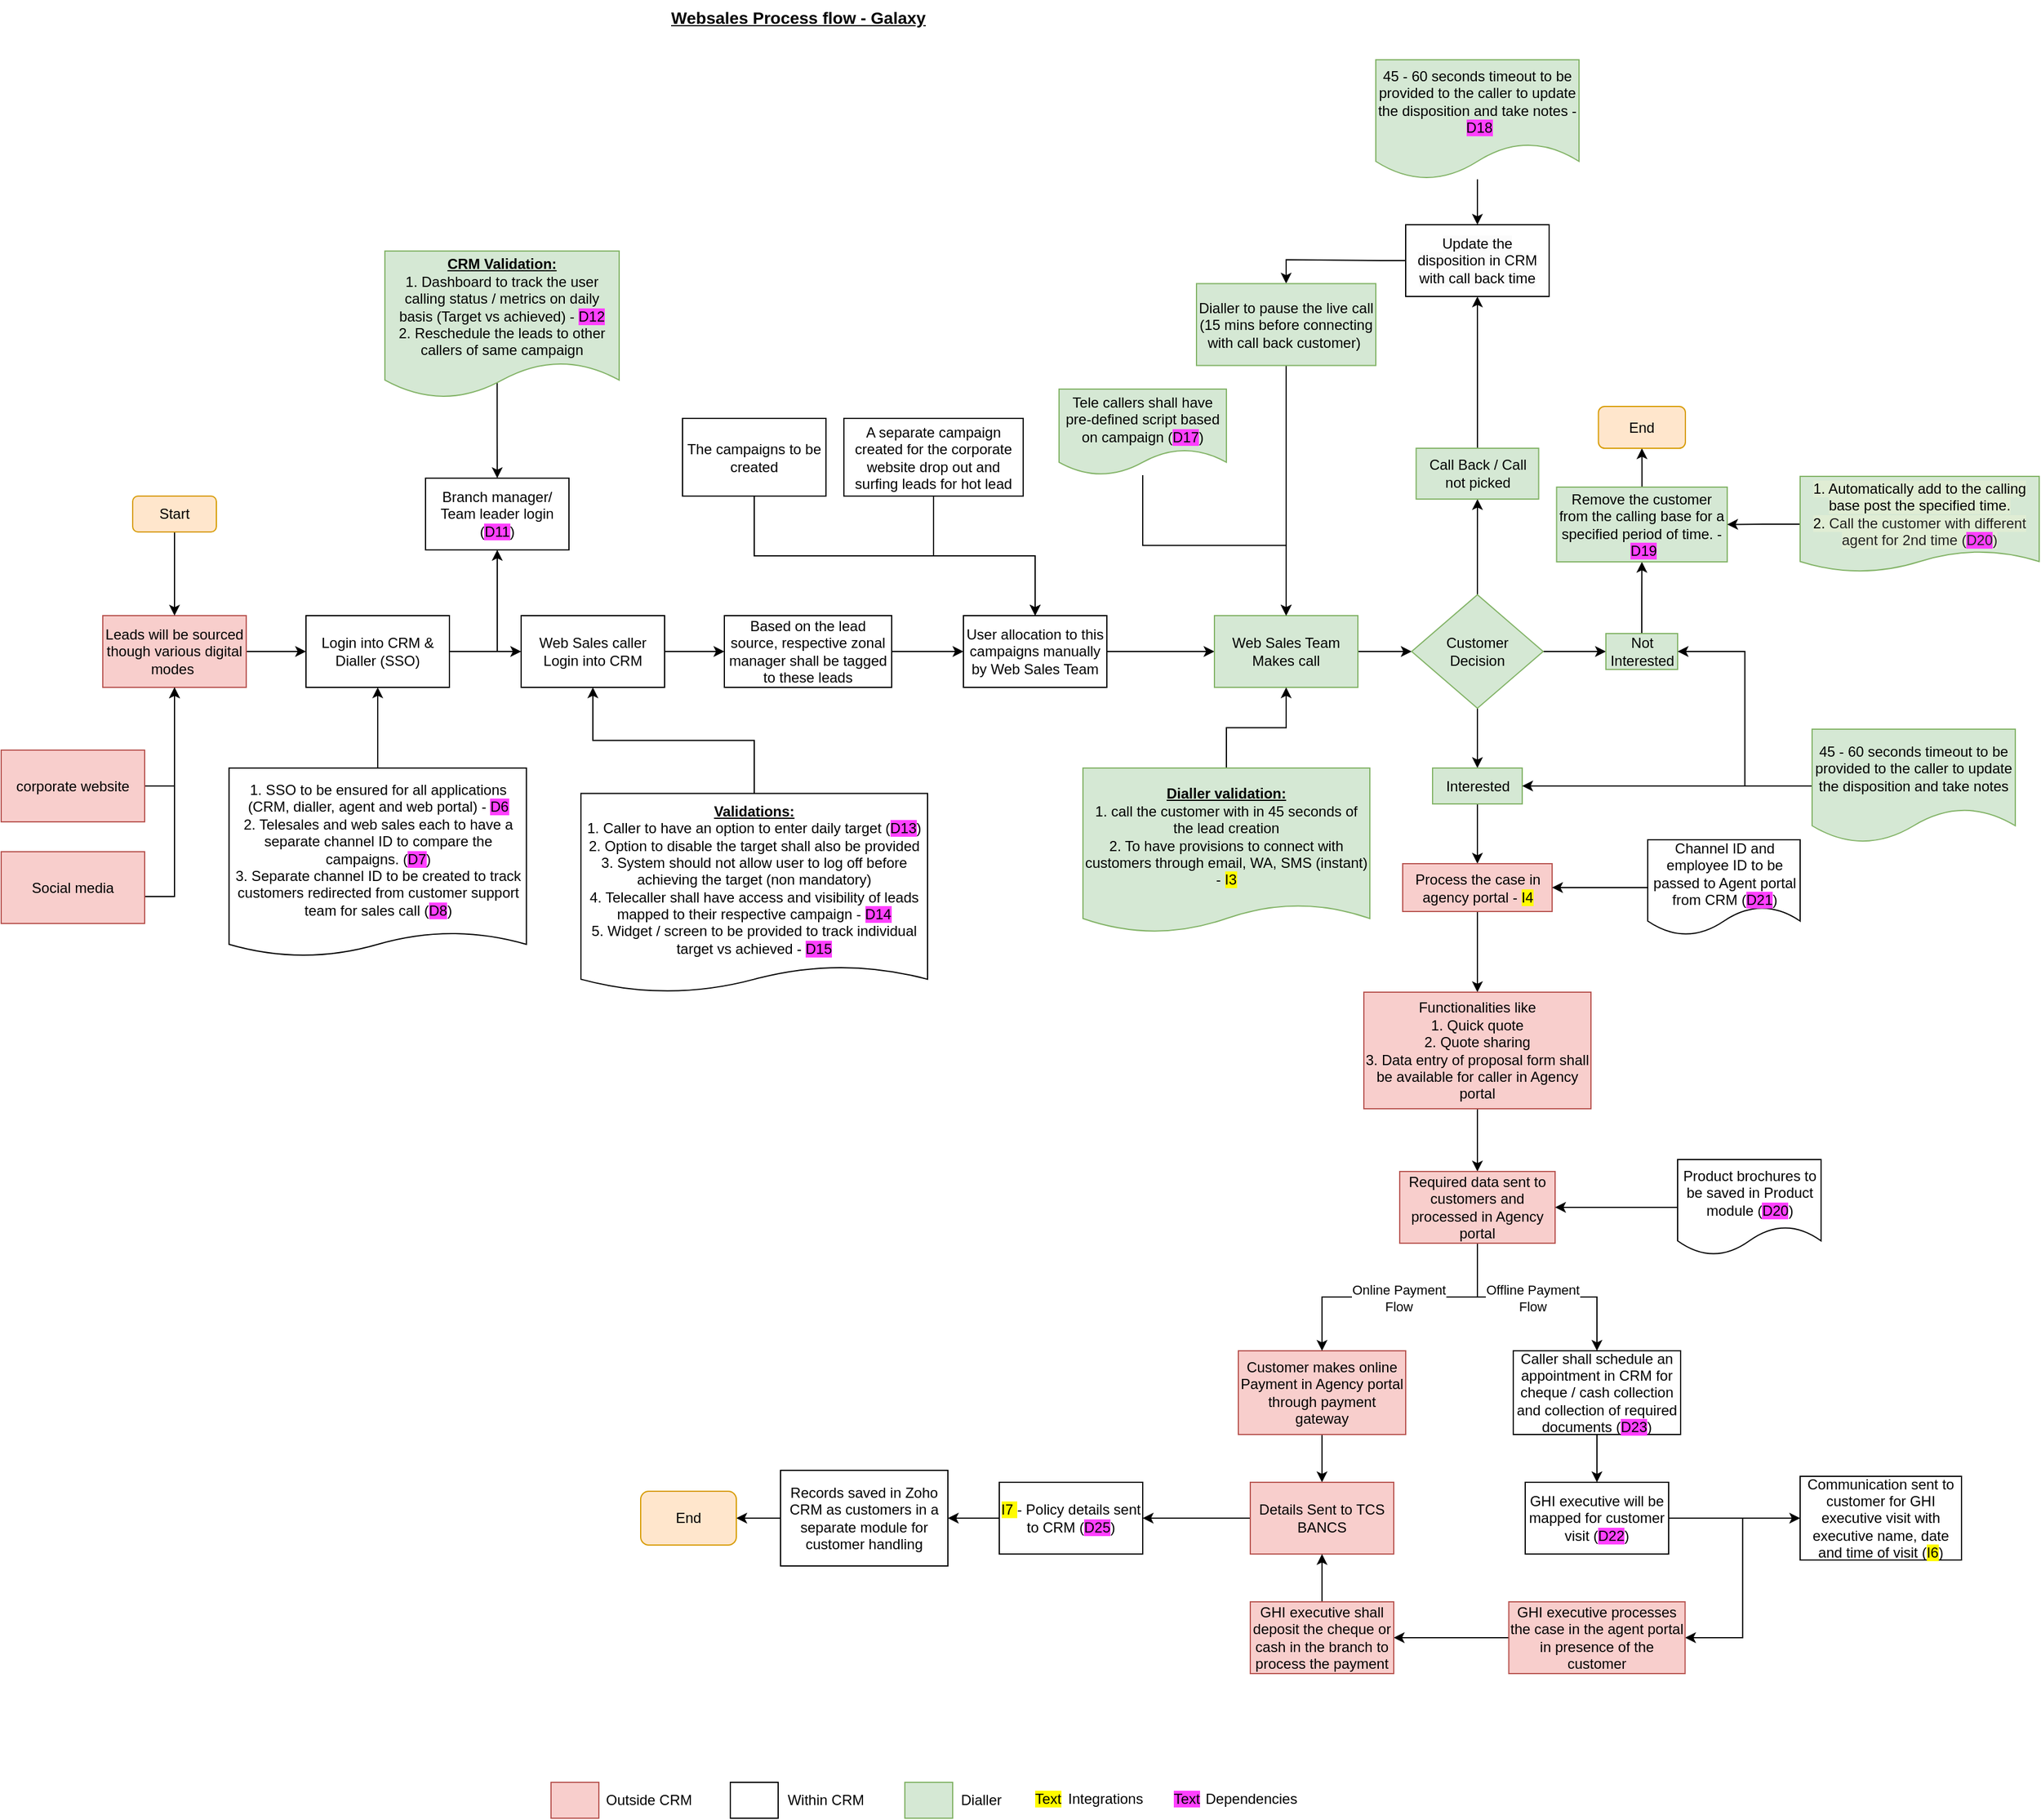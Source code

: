 <mxfile version="24.6.4" type="github">
  <diagram name="Page-1" id="cPXebE8d43cmAomiVw6z">
    <mxGraphModel dx="3364" dy="1511" grid="1" gridSize="10" guides="1" tooltips="1" connect="1" arrows="1" fold="1" page="1" pageScale="1" pageWidth="1169" pageHeight="827" background="#ffffff" math="0" shadow="0">
      <root>
        <mxCell id="0" />
        <mxCell id="1" parent="0" />
        <mxCell id="DHG3hZiEQoI8j79bsbjd-3" style="edgeStyle=orthogonalEdgeStyle;rounded=0;orthogonalLoop=1;jettySize=auto;html=1;" parent="1" source="fGk7OGRNWrDz0cRM8d9a-1" target="DHG3hZiEQoI8j79bsbjd-1" edge="1">
          <mxGeometry relative="1" as="geometry" />
        </mxCell>
        <mxCell id="fGk7OGRNWrDz0cRM8d9a-1" value="Leads will be sourced though various digital modes&amp;nbsp;" style="rounded=0;whiteSpace=wrap;html=1;fillColor=#f8cecc;strokeColor=#b85450;" parent="1" vertex="1">
          <mxGeometry x="-2175" y="-245" width="120" height="60" as="geometry" />
        </mxCell>
        <mxCell id="DHG3hZiEQoI8j79bsbjd-53" style="edgeStyle=orthogonalEdgeStyle;rounded=0;orthogonalLoop=1;jettySize=auto;html=1;entryX=0.5;entryY=1;entryDx=0;entryDy=0;" parent="1" source="fGk7OGRNWrDz0cRM8d9a-2" target="fGk7OGRNWrDz0cRM8d9a-1" edge="1">
          <mxGeometry relative="1" as="geometry">
            <Array as="points">
              <mxPoint x="-2115" y="-10" />
            </Array>
          </mxGeometry>
        </mxCell>
        <mxCell id="fGk7OGRNWrDz0cRM8d9a-2" value="Social media" style="rounded=0;whiteSpace=wrap;html=1;fillColor=#f8cecc;strokeColor=#b85450;" parent="1" vertex="1">
          <mxGeometry x="-2260" y="-47.5" width="120" height="60" as="geometry" />
        </mxCell>
        <mxCell id="DHG3hZiEQoI8j79bsbjd-56" style="edgeStyle=orthogonalEdgeStyle;rounded=0;orthogonalLoop=1;jettySize=auto;html=1;entryX=0.5;entryY=1;entryDx=0;entryDy=0;exitX=1;exitY=0.5;exitDx=0;exitDy=0;" parent="1" source="fGk7OGRNWrDz0cRM8d9a-3" target="fGk7OGRNWrDz0cRM8d9a-1" edge="1">
          <mxGeometry relative="1" as="geometry" />
        </mxCell>
        <mxCell id="fGk7OGRNWrDz0cRM8d9a-3" value="corporate website" style="rounded=0;whiteSpace=wrap;html=1;fillColor=#f8cecc;strokeColor=#b85450;" parent="1" vertex="1">
          <mxGeometry x="-2260" y="-132.5" width="120" height="60" as="geometry" />
        </mxCell>
        <mxCell id="DHG3hZiEQoI8j79bsbjd-21" style="edgeStyle=orthogonalEdgeStyle;rounded=0;orthogonalLoop=1;jettySize=auto;html=1;entryX=0.5;entryY=0;entryDx=0;entryDy=0;exitX=0.5;exitY=1;exitDx=0;exitDy=0;" parent="1" source="fGk7OGRNWrDz0cRM8d9a-13" target="fGk7OGRNWrDz0cRM8d9a-16" edge="1">
          <mxGeometry relative="1" as="geometry" />
        </mxCell>
        <mxCell id="fGk7OGRNWrDz0cRM8d9a-13" value="The campaigns to be created" style="rounded=0;whiteSpace=wrap;html=1;" parent="1" vertex="1">
          <mxGeometry x="-1690" y="-410" width="120" height="65" as="geometry" />
        </mxCell>
        <mxCell id="fGk7OGRNWrDz0cRM8d9a-32" style="edgeStyle=orthogonalEdgeStyle;rounded=0;orthogonalLoop=1;jettySize=auto;html=1;" parent="1" source="fGk7OGRNWrDz0cRM8d9a-16" target="fGk7OGRNWrDz0cRM8d9a-43" edge="1">
          <mxGeometry relative="1" as="geometry">
            <mxPoint x="-1285" y="-215" as="targetPoint" />
          </mxGeometry>
        </mxCell>
        <mxCell id="fGk7OGRNWrDz0cRM8d9a-16" value="User allocation to this campaigns&amp;nbsp;manually by Web Sales Team" style="rounded=0;whiteSpace=wrap;html=1;" parent="1" vertex="1">
          <mxGeometry x="-1455" y="-245" width="120" height="60" as="geometry" />
        </mxCell>
        <mxCell id="DHG3hZiEQoI8j79bsbjd-22" style="edgeStyle=orthogonalEdgeStyle;rounded=0;orthogonalLoop=1;jettySize=auto;html=1;entryX=0.5;entryY=0;entryDx=0;entryDy=0;" parent="1" source="fGk7OGRNWrDz0cRM8d9a-19" target="fGk7OGRNWrDz0cRM8d9a-16" edge="1">
          <mxGeometry relative="1" as="geometry" />
        </mxCell>
        <mxCell id="fGk7OGRNWrDz0cRM8d9a-19" value="A separate campaign created for the corporate website drop out and surfing leads for hot lead" style="rounded=0;whiteSpace=wrap;html=1;" parent="1" vertex="1">
          <mxGeometry x="-1555" y="-410" width="150" height="65" as="geometry" />
        </mxCell>
        <mxCell id="DHG3hZiEQoI8j79bsbjd-23" style="edgeStyle=orthogonalEdgeStyle;rounded=0;orthogonalLoop=1;jettySize=auto;html=1;entryX=0;entryY=0.5;entryDx=0;entryDy=0;" parent="1" source="fGk7OGRNWrDz0cRM8d9a-22" target="fGk7OGRNWrDz0cRM8d9a-16" edge="1">
          <mxGeometry relative="1" as="geometry" />
        </mxCell>
        <mxCell id="fGk7OGRNWrDz0cRM8d9a-22" value="&lt;span style=&quot;text-align: left;&quot;&gt;Based on the lead source, respective zonal manager shall be tagged to these leads&lt;/span&gt;" style="rounded=0;whiteSpace=wrap;html=1;" parent="1" vertex="1">
          <mxGeometry x="-1655" y="-245" width="140" height="60" as="geometry" />
        </mxCell>
        <mxCell id="DHG3hZiEQoI8j79bsbjd-27" style="edgeStyle=orthogonalEdgeStyle;rounded=0;orthogonalLoop=1;jettySize=auto;html=1;entryX=0.5;entryY=1;entryDx=0;entryDy=0;" parent="1" source="fGk7OGRNWrDz0cRM8d9a-27" target="DHG3hZiEQoI8j79bsbjd-1" edge="1">
          <mxGeometry relative="1" as="geometry">
            <mxPoint x="-1945" y="-160" as="targetPoint" />
          </mxGeometry>
        </mxCell>
        <mxCell id="fGk7OGRNWrDz0cRM8d9a-27" value="1. SSO to be ensured for all applications (CRM, dialler, agent and web portal) -&amp;nbsp;&lt;span style=&quot;background-color: rgb(255, 64, 255);&quot;&gt;D6&lt;/span&gt;&lt;div&gt;2. Telesales and web sales each to have a separate channel ID to compare the campaigns. (&lt;span style=&quot;background-color: rgb(255, 64, 255);&quot;&gt;D7&lt;/span&gt;)&lt;div&gt;3&lt;span style=&quot;background-color: initial;&quot;&gt;. Separate channel ID to be created to track customers redirected from customer support team for sales call (&lt;/span&gt;&lt;span style=&quot;background-color: rgb(255, 64, 255);&quot;&gt;D8&lt;/span&gt;&lt;span style=&quot;background-color: initial;&quot;&gt;)&lt;/span&gt;&lt;/div&gt;&lt;/div&gt;" style="shape=document;whiteSpace=wrap;html=1;boundedLbl=1;size=0.127;" parent="1" vertex="1">
          <mxGeometry x="-2069.37" y="-117.5" width="248.75" height="157.5" as="geometry" />
        </mxCell>
        <mxCell id="fGk7OGRNWrDz0cRM8d9a-52" style="edgeStyle=orthogonalEdgeStyle;rounded=0;orthogonalLoop=1;jettySize=auto;html=1;" parent="1" source="fGk7OGRNWrDz0cRM8d9a-43" target="fGk7OGRNWrDz0cRM8d9a-47" edge="1">
          <mxGeometry relative="1" as="geometry" />
        </mxCell>
        <mxCell id="fGk7OGRNWrDz0cRM8d9a-43" value="Web Sales Team Makes call" style="rounded=0;whiteSpace=wrap;html=1;fillColor=#d5e8d4;strokeColor=#82b366;" parent="1" vertex="1">
          <mxGeometry x="-1245" y="-245" width="120" height="60" as="geometry" />
        </mxCell>
        <mxCell id="fGk7OGRNWrDz0cRM8d9a-67" style="edgeStyle=orthogonalEdgeStyle;rounded=0;orthogonalLoop=1;jettySize=auto;html=1;entryX=0.5;entryY=0;entryDx=0;entryDy=0;" parent="1" source="fGk7OGRNWrDz0cRM8d9a-47" target="fGk7OGRNWrDz0cRM8d9a-66" edge="1">
          <mxGeometry relative="1" as="geometry" />
        </mxCell>
        <mxCell id="fGk7OGRNWrDz0cRM8d9a-69" style="edgeStyle=orthogonalEdgeStyle;rounded=0;orthogonalLoop=1;jettySize=auto;html=1;" parent="1" source="fGk7OGRNWrDz0cRM8d9a-47" target="fGk7OGRNWrDz0cRM8d9a-49" edge="1">
          <mxGeometry relative="1" as="geometry" />
        </mxCell>
        <mxCell id="fGk7OGRNWrDz0cRM8d9a-70" style="edgeStyle=orthogonalEdgeStyle;rounded=0;orthogonalLoop=1;jettySize=auto;html=1;" parent="1" source="fGk7OGRNWrDz0cRM8d9a-47" target="fGk7OGRNWrDz0cRM8d9a-48" edge="1">
          <mxGeometry relative="1" as="geometry" />
        </mxCell>
        <mxCell id="fGk7OGRNWrDz0cRM8d9a-47" value="Customer&lt;div&gt;Decision&lt;/div&gt;" style="rhombus;whiteSpace=wrap;html=1;fillColor=#d5e8d4;strokeColor=#82b366;" parent="1" vertex="1">
          <mxGeometry x="-1080" y="-262.5" width="110" height="95" as="geometry" />
        </mxCell>
        <mxCell id="fGk7OGRNWrDz0cRM8d9a-142" style="edgeStyle=orthogonalEdgeStyle;rounded=0;orthogonalLoop=1;jettySize=auto;html=1;" parent="1" source="fGk7OGRNWrDz0cRM8d9a-48" target="fGk7OGRNWrDz0cRM8d9a-141" edge="1">
          <mxGeometry relative="1" as="geometry" />
        </mxCell>
        <mxCell id="fGk7OGRNWrDz0cRM8d9a-48" value="Call Back / Call not picked" style="rounded=0;whiteSpace=wrap;html=1;fillColor=#d5e8d4;strokeColor=#82b366;" parent="1" vertex="1">
          <mxGeometry x="-1076.25" y="-385" width="102.5" height="42.5" as="geometry" />
        </mxCell>
        <mxCell id="fGk7OGRNWrDz0cRM8d9a-116" style="edgeStyle=orthogonalEdgeStyle;rounded=0;orthogonalLoop=1;jettySize=auto;html=1;entryX=0.5;entryY=1;entryDx=0;entryDy=0;" parent="1" source="fGk7OGRNWrDz0cRM8d9a-49" target="fGk7OGRNWrDz0cRM8d9a-113" edge="1">
          <mxGeometry relative="1" as="geometry" />
        </mxCell>
        <mxCell id="fGk7OGRNWrDz0cRM8d9a-49" value="Not Interested" style="rounded=0;whiteSpace=wrap;html=1;fillColor=#d5e8d4;strokeColor=#82b366;" parent="1" vertex="1">
          <mxGeometry x="-917.5" y="-230" width="60" height="30" as="geometry" />
        </mxCell>
        <mxCell id="PIpMBF-xfvnBNTtfXeh2-1" style="edgeStyle=orthogonalEdgeStyle;rounded=0;orthogonalLoop=1;jettySize=auto;html=1;exitX=0.5;exitY=1;exitDx=0;exitDy=0;" edge="1" parent="1" source="fGk7OGRNWrDz0cRM8d9a-50" target="fGk7OGRNWrDz0cRM8d9a-1">
          <mxGeometry relative="1" as="geometry" />
        </mxCell>
        <mxCell id="fGk7OGRNWrDz0cRM8d9a-50" value="Start" style="rounded=1;whiteSpace=wrap;html=1;fillColor=#ffe6cc;strokeColor=#d79b00;" parent="1" vertex="1">
          <mxGeometry x="-2150" y="-345" width="70" height="30" as="geometry" />
        </mxCell>
        <mxCell id="fGk7OGRNWrDz0cRM8d9a-92" style="edgeStyle=orthogonalEdgeStyle;rounded=0;orthogonalLoop=1;jettySize=auto;html=1;entryX=0.5;entryY=0;entryDx=0;entryDy=0;" parent="1" source="fGk7OGRNWrDz0cRM8d9a-66" target="fGk7OGRNWrDz0cRM8d9a-91" edge="1">
          <mxGeometry relative="1" as="geometry">
            <mxPoint x="-1055" y="-60" as="targetPoint" />
          </mxGeometry>
        </mxCell>
        <mxCell id="fGk7OGRNWrDz0cRM8d9a-66" value="Inte&lt;span style=&quot;background-color: initial;&quot;&gt;rested&lt;/span&gt;" style="rounded=0;whiteSpace=wrap;html=1;fillColor=#d5e8d4;strokeColor=#82b366;" parent="1" vertex="1">
          <mxGeometry x="-1062.5" y="-117.5" width="75" height="30" as="geometry" />
        </mxCell>
        <mxCell id="fGk7OGRNWrDz0cRM8d9a-148" style="edgeStyle=orthogonalEdgeStyle;rounded=0;orthogonalLoop=1;jettySize=auto;html=1;" parent="1" source="fGk7OGRNWrDz0cRM8d9a-89" target="fGk7OGRNWrDz0cRM8d9a-43" edge="1">
          <mxGeometry relative="1" as="geometry" />
        </mxCell>
        <mxCell id="fGk7OGRNWrDz0cRM8d9a-89" value="&lt;u&gt;&lt;b&gt;Dialler validation:&lt;/b&gt;&lt;/u&gt;&lt;div&gt;1. call the customer with in 45 seconds of the lead creation&lt;/div&gt;&lt;div&gt;&lt;div&gt;2. To have provisions to connect with customers through email, WA, SMS (instant) -&amp;nbsp;&lt;span style=&quot;background-color: rgb(255, 251, 0);&quot;&gt;I3&lt;/span&gt;&lt;/div&gt;&lt;/div&gt;" style="shape=document;whiteSpace=wrap;html=1;boundedLbl=1;fillColor=#d5e8d4;strokeColor=#82b366;size=0.169;" parent="1" vertex="1">
          <mxGeometry x="-1355" y="-117.5" width="240" height="137.5" as="geometry" />
        </mxCell>
        <mxCell id="fGk7OGRNWrDz0cRM8d9a-94" style="edgeStyle=orthogonalEdgeStyle;rounded=0;orthogonalLoop=1;jettySize=auto;html=1;" parent="1" source="fGk7OGRNWrDz0cRM8d9a-91" target="fGk7OGRNWrDz0cRM8d9a-93" edge="1">
          <mxGeometry relative="1" as="geometry" />
        </mxCell>
        <mxCell id="fGk7OGRNWrDz0cRM8d9a-91" value="Process the case in agency portal -&amp;nbsp;&lt;span style=&quot;background-color: rgb(255, 251, 0);&quot;&gt;I4&lt;/span&gt;" style="whiteSpace=wrap;html=1;fillColor=#f8cecc;strokeColor=#b85450;" parent="1" vertex="1">
          <mxGeometry x="-1087.5" y="-37.5" width="125" height="40" as="geometry" />
        </mxCell>
        <mxCell id="fGk7OGRNWrDz0cRM8d9a-119" style="edgeStyle=orthogonalEdgeStyle;rounded=0;orthogonalLoop=1;jettySize=auto;html=1;entryX=0.5;entryY=0;entryDx=0;entryDy=0;" parent="1" source="fGk7OGRNWrDz0cRM8d9a-93" target="fGk7OGRNWrDz0cRM8d9a-100" edge="1">
          <mxGeometry relative="1" as="geometry" />
        </mxCell>
        <mxCell id="fGk7OGRNWrDz0cRM8d9a-93" value="Functionalities like&lt;div&gt;1. Quick quote&lt;/div&gt;&lt;div&gt;2. Quote sharing&lt;/div&gt;&lt;div&gt;3. Data entry of proposal form shall be available for caller in Agency portal&lt;/div&gt;" style="rounded=0;whiteSpace=wrap;html=1;fillColor=#f8cecc;strokeColor=#b85450;" parent="1" vertex="1">
          <mxGeometry x="-1120" y="70" width="190" height="97.5" as="geometry" />
        </mxCell>
        <mxCell id="fGk7OGRNWrDz0cRM8d9a-137" style="edgeStyle=orthogonalEdgeStyle;rounded=0;orthogonalLoop=1;jettySize=auto;html=1;entryX=0.5;entryY=0;entryDx=0;entryDy=0;" parent="1" source="fGk7OGRNWrDz0cRM8d9a-95" target="fGk7OGRNWrDz0cRM8d9a-96" edge="1">
          <mxGeometry relative="1" as="geometry" />
        </mxCell>
        <mxCell id="fGk7OGRNWrDz0cRM8d9a-95" value="Customer makes online Payment in Agency portal through payment gateway" style="whiteSpace=wrap;html=1;fillColor=#f8cecc;strokeColor=#b85450;" parent="1" vertex="1">
          <mxGeometry x="-1225" y="370" width="140" height="70" as="geometry" />
        </mxCell>
        <mxCell id="fGk7OGRNWrDz0cRM8d9a-138" style="edgeStyle=orthogonalEdgeStyle;rounded=0;orthogonalLoop=1;jettySize=auto;html=1;" parent="1" source="fGk7OGRNWrDz0cRM8d9a-96" target="fGk7OGRNWrDz0cRM8d9a-97" edge="1">
          <mxGeometry relative="1" as="geometry" />
        </mxCell>
        <mxCell id="fGk7OGRNWrDz0cRM8d9a-96" value="Details Sent to TCS BANCS" style="whiteSpace=wrap;html=1;fillColor=#f8cecc;strokeColor=#b85450;" parent="1" vertex="1">
          <mxGeometry x="-1215" y="480" width="120" height="60" as="geometry" />
        </mxCell>
        <mxCell id="fGk7OGRNWrDz0cRM8d9a-139" style="edgeStyle=orthogonalEdgeStyle;rounded=0;orthogonalLoop=1;jettySize=auto;html=1;entryX=1;entryY=0.5;entryDx=0;entryDy=0;" parent="1" source="fGk7OGRNWrDz0cRM8d9a-97" target="fGk7OGRNWrDz0cRM8d9a-98" edge="1">
          <mxGeometry relative="1" as="geometry" />
        </mxCell>
        <mxCell id="fGk7OGRNWrDz0cRM8d9a-97" value="&lt;span style=&quot;background-color: rgb(255, 251, 0);&quot;&gt;I7&amp;nbsp;&lt;/span&gt;- Policy details sent to CRM (&lt;span style=&quot;background-color: rgb(255, 64, 255);&quot;&gt;D25&lt;/span&gt;)" style="whiteSpace=wrap;html=1;" parent="1" vertex="1">
          <mxGeometry x="-1425" y="480" width="120" height="60" as="geometry" />
        </mxCell>
        <mxCell id="fGk7OGRNWrDz0cRM8d9a-140" style="edgeStyle=orthogonalEdgeStyle;rounded=0;orthogonalLoop=1;jettySize=auto;html=1;" parent="1" source="fGk7OGRNWrDz0cRM8d9a-98" target="fGk7OGRNWrDz0cRM8d9a-99" edge="1">
          <mxGeometry relative="1" as="geometry" />
        </mxCell>
        <mxCell id="fGk7OGRNWrDz0cRM8d9a-98" value="Records saved in Zoho CRM as customers in a separate module for customer handling" style="whiteSpace=wrap;html=1;" parent="1" vertex="1">
          <mxGeometry x="-1608" y="470" width="140" height="80" as="geometry" />
        </mxCell>
        <mxCell id="fGk7OGRNWrDz0cRM8d9a-99" value="End" style="rounded=1;whiteSpace=wrap;html=1;fillColor=#ffe6cc;strokeColor=#d79b00;" parent="1" vertex="1">
          <mxGeometry x="-1725" y="487.5" width="80" height="45" as="geometry" />
        </mxCell>
        <mxCell id="fGk7OGRNWrDz0cRM8d9a-128" style="edgeStyle=orthogonalEdgeStyle;rounded=0;orthogonalLoop=1;jettySize=auto;html=1;" parent="1" source="fGk7OGRNWrDz0cRM8d9a-100" target="fGk7OGRNWrDz0cRM8d9a-95" edge="1">
          <mxGeometry relative="1" as="geometry" />
        </mxCell>
        <mxCell id="DHG3hZiEQoI8j79bsbjd-5" value="Online Payment&lt;div&gt;Flow&lt;/div&gt;" style="edgeLabel;html=1;align=center;verticalAlign=middle;resizable=0;points=[];" parent="fGk7OGRNWrDz0cRM8d9a-128" vertex="1" connectable="0">
          <mxGeometry x="0.01" y="1" relative="1" as="geometry">
            <mxPoint as="offset" />
          </mxGeometry>
        </mxCell>
        <mxCell id="fGk7OGRNWrDz0cRM8d9a-129" style="edgeStyle=orthogonalEdgeStyle;rounded=0;orthogonalLoop=1;jettySize=auto;html=1;entryX=0.5;entryY=0;entryDx=0;entryDy=0;" parent="1" source="fGk7OGRNWrDz0cRM8d9a-100" target="fGk7OGRNWrDz0cRM8d9a-101" edge="1">
          <mxGeometry relative="1" as="geometry" />
        </mxCell>
        <mxCell id="DHG3hZiEQoI8j79bsbjd-6" value="Offline Payment&lt;div&gt;Flow&lt;/div&gt;" style="edgeLabel;html=1;align=center;verticalAlign=middle;resizable=0;points=[];" parent="fGk7OGRNWrDz0cRM8d9a-129" vertex="1" connectable="0">
          <mxGeometry x="-0.046" y="-1" relative="1" as="geometry">
            <mxPoint as="offset" />
          </mxGeometry>
        </mxCell>
        <mxCell id="fGk7OGRNWrDz0cRM8d9a-100" value="Required data sent to customers and processed in Agency portal" style="rounded=0;whiteSpace=wrap;html=1;fillColor=#f8cecc;strokeColor=#b85450;" parent="1" vertex="1">
          <mxGeometry x="-1090" y="220" width="130" height="60" as="geometry" />
        </mxCell>
        <mxCell id="fGk7OGRNWrDz0cRM8d9a-132" value="" style="edgeStyle=orthogonalEdgeStyle;rounded=0;orthogonalLoop=1;jettySize=auto;html=1;" parent="1" source="fGk7OGRNWrDz0cRM8d9a-101" target="fGk7OGRNWrDz0cRM8d9a-102" edge="1">
          <mxGeometry relative="1" as="geometry" />
        </mxCell>
        <mxCell id="fGk7OGRNWrDz0cRM8d9a-101" value="Caller shall schedule an appointment in CRM for cheque / cash collection and collection of required documents (&lt;span style=&quot;background-color: rgb(255, 64, 255);&quot;&gt;D23&lt;/span&gt;)" style="whiteSpace=wrap;html=1;" parent="1" vertex="1">
          <mxGeometry x="-995" y="370" width="140" height="70" as="geometry" />
        </mxCell>
        <mxCell id="fGk7OGRNWrDz0cRM8d9a-133" style="edgeStyle=orthogonalEdgeStyle;rounded=0;orthogonalLoop=1;jettySize=auto;html=1;" parent="1" source="fGk7OGRNWrDz0cRM8d9a-102" target="fGk7OGRNWrDz0cRM8d9a-103" edge="1">
          <mxGeometry relative="1" as="geometry" />
        </mxCell>
        <mxCell id="fGk7OGRNWrDz0cRM8d9a-102" value="GHI executive will be mapped for customer visit (&lt;span style=&quot;background-color: rgb(255, 64, 255);&quot;&gt;D22&lt;/span&gt;)" style="rounded=0;whiteSpace=wrap;html=1;" parent="1" vertex="1">
          <mxGeometry x="-985" y="480" width="120" height="60" as="geometry" />
        </mxCell>
        <mxCell id="fGk7OGRNWrDz0cRM8d9a-134" style="edgeStyle=orthogonalEdgeStyle;rounded=0;orthogonalLoop=1;jettySize=auto;html=1;entryX=1;entryY=0.5;entryDx=0;entryDy=0;" parent="1" source="fGk7OGRNWrDz0cRM8d9a-103" target="fGk7OGRNWrDz0cRM8d9a-104" edge="1">
          <mxGeometry relative="1" as="geometry" />
        </mxCell>
        <mxCell id="fGk7OGRNWrDz0cRM8d9a-103" value="Communication sent to customer for GHI executive visit with executive name, date and time of visit (&lt;span style=&quot;background-color: rgb(255, 251, 0);&quot;&gt;I6&lt;/span&gt;)" style="rounded=0;whiteSpace=wrap;html=1;" parent="1" vertex="1">
          <mxGeometry x="-755" y="475" width="135" height="70" as="geometry" />
        </mxCell>
        <mxCell id="fGk7OGRNWrDz0cRM8d9a-135" style="edgeStyle=orthogonalEdgeStyle;rounded=0;orthogonalLoop=1;jettySize=auto;html=1;" parent="1" source="fGk7OGRNWrDz0cRM8d9a-104" target="fGk7OGRNWrDz0cRM8d9a-105" edge="1">
          <mxGeometry relative="1" as="geometry" />
        </mxCell>
        <mxCell id="fGk7OGRNWrDz0cRM8d9a-104" value="GHI executive processes the case in the agent portal in presence of the customer" style="rounded=0;whiteSpace=wrap;html=1;fillColor=#f8cecc;strokeColor=#b85450;" parent="1" vertex="1">
          <mxGeometry x="-998.75" y="580" width="147.5" height="60" as="geometry" />
        </mxCell>
        <mxCell id="fGk7OGRNWrDz0cRM8d9a-136" style="edgeStyle=orthogonalEdgeStyle;rounded=0;orthogonalLoop=1;jettySize=auto;html=1;entryX=0.5;entryY=1;entryDx=0;entryDy=0;" parent="1" source="fGk7OGRNWrDz0cRM8d9a-105" target="fGk7OGRNWrDz0cRM8d9a-96" edge="1">
          <mxGeometry relative="1" as="geometry" />
        </mxCell>
        <mxCell id="fGk7OGRNWrDz0cRM8d9a-105" value="GHI executive shall deposit the cheque or cash in the branch to process the payment" style="rounded=0;whiteSpace=wrap;html=1;fillColor=#f8cecc;strokeColor=#b85450;" parent="1" vertex="1">
          <mxGeometry x="-1215" y="580" width="120" height="60" as="geometry" />
        </mxCell>
        <mxCell id="fGk7OGRNWrDz0cRM8d9a-107" style="edgeStyle=orthogonalEdgeStyle;rounded=0;orthogonalLoop=1;jettySize=auto;html=1;" parent="1" source="fGk7OGRNWrDz0cRM8d9a-106" target="fGk7OGRNWrDz0cRM8d9a-91" edge="1">
          <mxGeometry relative="1" as="geometry" />
        </mxCell>
        <mxCell id="fGk7OGRNWrDz0cRM8d9a-106" value="Channel ID and employee ID to be passed to Agent portal from CRM (&lt;span style=&quot;background-color: rgb(255, 64, 255);&quot;&gt;D21&lt;/span&gt;)" style="shape=document;whiteSpace=wrap;html=1;boundedLbl=1;" parent="1" vertex="1">
          <mxGeometry x="-882.5" y="-57.5" width="127.5" height="80" as="geometry" />
        </mxCell>
        <mxCell id="fGk7OGRNWrDz0cRM8d9a-111" style="edgeStyle=orthogonalEdgeStyle;rounded=0;orthogonalLoop=1;jettySize=auto;html=1;entryX=1;entryY=0.5;entryDx=0;entryDy=0;" parent="1" source="fGk7OGRNWrDz0cRM8d9a-110" target="fGk7OGRNWrDz0cRM8d9a-66" edge="1">
          <mxGeometry relative="1" as="geometry" />
        </mxCell>
        <mxCell id="fGk7OGRNWrDz0cRM8d9a-149" style="edgeStyle=orthogonalEdgeStyle;rounded=0;orthogonalLoop=1;jettySize=auto;html=1;entryX=1;entryY=0.5;entryDx=0;entryDy=0;" parent="1" source="fGk7OGRNWrDz0cRM8d9a-110" target="fGk7OGRNWrDz0cRM8d9a-49" edge="1">
          <mxGeometry relative="1" as="geometry" />
        </mxCell>
        <mxCell id="fGk7OGRNWrDz0cRM8d9a-110" value="45 - 60 seconds timeout to be provided to the caller to update the disposition and take notes" style="shape=document;whiteSpace=wrap;html=1;boundedLbl=1;fillColor=#d5e8d4;strokeColor=#82b366;" parent="1" vertex="1">
          <mxGeometry x="-745" y="-150" width="170" height="95" as="geometry" />
        </mxCell>
        <mxCell id="fGk7OGRNWrDz0cRM8d9a-117" style="edgeStyle=orthogonalEdgeStyle;rounded=0;orthogonalLoop=1;jettySize=auto;html=1;entryX=0.5;entryY=1;entryDx=0;entryDy=0;" parent="1" source="fGk7OGRNWrDz0cRM8d9a-113" target="fGk7OGRNWrDz0cRM8d9a-115" edge="1">
          <mxGeometry relative="1" as="geometry" />
        </mxCell>
        <mxCell id="fGk7OGRNWrDz0cRM8d9a-113" value="Remove the customer from the calling base for a specified period of time. -&amp;nbsp;&lt;span style=&quot;background-color: rgb(255, 64, 255);&quot;&gt;D19&lt;/span&gt;" style="rounded=0;whiteSpace=wrap;html=1;fillColor=#d5e8d4;strokeColor=#82b366;" parent="1" vertex="1">
          <mxGeometry x="-958.75" y="-352.5" width="142.75" height="62.5" as="geometry" />
        </mxCell>
        <mxCell id="fGk7OGRNWrDz0cRM8d9a-118" style="edgeStyle=orthogonalEdgeStyle;rounded=0;orthogonalLoop=1;jettySize=auto;html=1;" parent="1" source="fGk7OGRNWrDz0cRM8d9a-114" target="fGk7OGRNWrDz0cRM8d9a-113" edge="1">
          <mxGeometry relative="1" as="geometry" />
        </mxCell>
        <mxCell id="fGk7OGRNWrDz0cRM8d9a-114" value="&lt;span style=&quot;background-color: rgb(224, 237, 212);&quot;&gt;1. Automatically add to the calling base post the specified time.&lt;/span&gt;&lt;div&gt;&lt;span style=&quot;background-color: rgb(224, 237, 212);&quot;&gt;2.&amp;nbsp;&lt;/span&gt;&lt;span style=&quot;background-color: rgb(224, 237, 212); font-family: inherit; caret-color: rgb(34, 34, 34); color: rgb(34, 34, 34); letter-spacing: 0.01px; text-align: left;&quot;&gt;Call the customer with different agent for 2nd time (&lt;/span&gt;&lt;span style=&quot;font-family: inherit; caret-color: rgb(34, 34, 34); color: rgb(34, 34, 34); letter-spacing: 0.01px; text-align: left; background-color: rgb(255, 64, 255);&quot;&gt;D20&lt;/span&gt;&lt;span style=&quot;background-color: rgb(224, 237, 212); font-family: inherit; caret-color: rgb(34, 34, 34); color: rgb(34, 34, 34); letter-spacing: 0.01px; text-align: left;&quot;&gt;)&lt;/span&gt;&lt;/div&gt;" style="shape=document;whiteSpace=wrap;html=1;boundedLbl=1;size=0.219;fillColor=#d5e8d4;strokeColor=#82b366;" parent="1" vertex="1">
          <mxGeometry x="-755" y="-361.5" width="200" height="80" as="geometry" />
        </mxCell>
        <mxCell id="fGk7OGRNWrDz0cRM8d9a-115" value="End" style="rounded=1;whiteSpace=wrap;html=1;fillColor=#ffe6cc;strokeColor=#d79b00;" parent="1" vertex="1">
          <mxGeometry x="-923.75" y="-420" width="72.75" height="35" as="geometry" />
        </mxCell>
        <mxCell id="fGk7OGRNWrDz0cRM8d9a-125" style="edgeStyle=orthogonalEdgeStyle;rounded=0;orthogonalLoop=1;jettySize=auto;html=1;" parent="1" edge="1">
          <mxGeometry relative="1" as="geometry">
            <mxPoint x="-988.75" y="725" as="sourcePoint" />
          </mxGeometry>
        </mxCell>
        <mxCell id="DHG3hZiEQoI8j79bsbjd-51" style="edgeStyle=orthogonalEdgeStyle;rounded=0;orthogonalLoop=1;jettySize=auto;html=1;entryX=0.5;entryY=0;entryDx=0;entryDy=0;" parent="1" source="fGk7OGRNWrDz0cRM8d9a-141" target="fGk7OGRNWrDz0cRM8d9a-144" edge="1">
          <mxGeometry relative="1" as="geometry" />
        </mxCell>
        <mxCell id="fGk7OGRNWrDz0cRM8d9a-141" value="&lt;meta charset=&quot;utf-8&quot;&gt;&lt;span style=&quot;color: rgb(0, 0, 0); font-family: Helvetica; font-size: 12px; font-style: normal; font-variant-ligatures: normal; font-variant-caps: normal; font-weight: 400; letter-spacing: normal; orphans: 2; text-align: center; text-indent: 0px; text-transform: none; widows: 2; word-spacing: 0px; -webkit-text-stroke-width: 0px; white-space: normal; background-color: rgb(251, 251, 251); text-decoration-thickness: initial; text-decoration-style: initial; text-decoration-color: initial; display: inline !important; float: none;&quot;&gt;Update the disposition in CRM with call back time&lt;/span&gt;" style="rounded=0;whiteSpace=wrap;html=1;" parent="1" vertex="1">
          <mxGeometry x="-1085" y="-572" width="120" height="60" as="geometry" />
        </mxCell>
        <mxCell id="PIpMBF-xfvnBNTtfXeh2-5" style="edgeStyle=orthogonalEdgeStyle;rounded=0;orthogonalLoop=1;jettySize=auto;html=1;" edge="1" parent="1" source="fGk7OGRNWrDz0cRM8d9a-143" target="fGk7OGRNWrDz0cRM8d9a-141">
          <mxGeometry relative="1" as="geometry" />
        </mxCell>
        <mxCell id="fGk7OGRNWrDz0cRM8d9a-143" value="45 - 60 seconds timeout to be provided to the caller to update the disposition and take notes -&amp;nbsp;&lt;span style=&quot;background-color: rgb(255, 64, 255);&quot;&gt;D18&lt;/span&gt;" style="shape=document;whiteSpace=wrap;html=1;boundedLbl=1;fillColor=#d5e8d4;strokeColor=#82b366;" parent="1" vertex="1">
          <mxGeometry x="-1110" y="-710" width="170" height="100" as="geometry" />
        </mxCell>
        <mxCell id="fGk7OGRNWrDz0cRM8d9a-145" style="edgeStyle=orthogonalEdgeStyle;rounded=0;orthogonalLoop=1;jettySize=auto;html=1;" parent="1" source="fGk7OGRNWrDz0cRM8d9a-144" target="fGk7OGRNWrDz0cRM8d9a-43" edge="1">
          <mxGeometry relative="1" as="geometry" />
        </mxCell>
        <mxCell id="fGk7OGRNWrDz0cRM8d9a-144" value="Dialler to pause the live call (15 mins before connecting with call back customer)&amp;nbsp;" style="rounded=0;whiteSpace=wrap;html=1;fillColor=#d5e8d4;strokeColor=#82b366;" parent="1" vertex="1">
          <mxGeometry x="-1260" y="-522.75" width="150" height="68.5" as="geometry" />
        </mxCell>
        <mxCell id="DHG3hZiEQoI8j79bsbjd-24" style="edgeStyle=orthogonalEdgeStyle;rounded=0;orthogonalLoop=1;jettySize=auto;html=1;entryX=0;entryY=0.5;entryDx=0;entryDy=0;" parent="1" source="DHG3hZiEQoI8j79bsbjd-1" target="DHG3hZiEQoI8j79bsbjd-9" edge="1">
          <mxGeometry relative="1" as="geometry" />
        </mxCell>
        <mxCell id="DHG3hZiEQoI8j79bsbjd-40" style="edgeStyle=orthogonalEdgeStyle;rounded=0;orthogonalLoop=1;jettySize=auto;html=1;exitX=1;exitY=0.5;exitDx=0;exitDy=0;" parent="1" source="DHG3hZiEQoI8j79bsbjd-1" target="DHG3hZiEQoI8j79bsbjd-8" edge="1">
          <mxGeometry relative="1" as="geometry" />
        </mxCell>
        <mxCell id="DHG3hZiEQoI8j79bsbjd-1" value="Login into CRM &amp;amp; Dialler (SSO)" style="rounded=0;whiteSpace=wrap;html=1;" parent="1" vertex="1">
          <mxGeometry x="-2005" y="-245" width="120" height="60" as="geometry" />
        </mxCell>
        <mxCell id="DHG3hZiEQoI8j79bsbjd-7" value="&lt;b&gt;&lt;u&gt;Validations:&lt;/u&gt;&lt;/b&gt;&lt;div&gt;1. Caller to have an option to enter daily target (&lt;span style=&quot;background-color: rgb(255, 64, 255);&quot;&gt;D13&lt;/span&gt;)&lt;div&gt;2. Option to disable the target shall also be provided&lt;/div&gt;&lt;div&gt;3. System should not allow user to log off before achieving the target (non mandatory)&lt;/div&gt;&lt;/div&gt;&lt;div&gt;4. Telecaller shall have access and visibility of leads mapped to their respective campaign -&amp;nbsp;&lt;span style=&quot;background-color: rgb(255, 64, 255);&quot;&gt;D14&lt;/span&gt;&lt;/div&gt;&lt;div&gt;5. Widget / screen to be provided to track individual target vs achieved -&amp;nbsp;&lt;span style=&quot;background-color: rgb(255, 64, 255);&quot;&gt;D15&lt;/span&gt;&lt;/div&gt;" style="shape=document;whiteSpace=wrap;html=1;boundedLbl=1;size=0.13;" parent="1" vertex="1">
          <mxGeometry x="-1775" y="-96.25" width="290" height="166.25" as="geometry" />
        </mxCell>
        <mxCell id="DHG3hZiEQoI8j79bsbjd-8" value="Branch manager/ Team leader login (&lt;span style=&quot;background-color: rgb(255, 64, 255);&quot;&gt;D11&lt;/span&gt;)" style="rounded=0;whiteSpace=wrap;html=1;" parent="1" vertex="1">
          <mxGeometry x="-1905" y="-360" width="120" height="60" as="geometry" />
        </mxCell>
        <mxCell id="DHG3hZiEQoI8j79bsbjd-32" style="edgeStyle=orthogonalEdgeStyle;rounded=0;orthogonalLoop=1;jettySize=auto;html=1;entryX=0;entryY=0.5;entryDx=0;entryDy=0;" parent="1" source="DHG3hZiEQoI8j79bsbjd-9" target="fGk7OGRNWrDz0cRM8d9a-22" edge="1">
          <mxGeometry relative="1" as="geometry" />
        </mxCell>
        <mxCell id="DHG3hZiEQoI8j79bsbjd-9" value="Web Sales caller Login into CRM" style="rounded=0;whiteSpace=wrap;html=1;" parent="1" vertex="1">
          <mxGeometry x="-1825" y="-245" width="120" height="60" as="geometry" />
        </mxCell>
        <mxCell id="DHG3hZiEQoI8j79bsbjd-33" style="edgeStyle=orthogonalEdgeStyle;rounded=0;orthogonalLoop=1;jettySize=auto;html=1;entryX=0.5;entryY=1;entryDx=0;entryDy=0;" parent="1" source="DHG3hZiEQoI8j79bsbjd-7" target="DHG3hZiEQoI8j79bsbjd-9" edge="1">
          <mxGeometry relative="1" as="geometry">
            <mxPoint x="-1785" y="-200" as="targetPoint" />
          </mxGeometry>
        </mxCell>
        <mxCell id="DHG3hZiEQoI8j79bsbjd-35" style="edgeStyle=orthogonalEdgeStyle;rounded=0;orthogonalLoop=1;jettySize=auto;html=1;entryX=0.5;entryY=0;entryDx=0;entryDy=0;exitX=0.479;exitY=0.885;exitDx=0;exitDy=0;exitPerimeter=0;" parent="1" source="DHG3hZiEQoI8j79bsbjd-34" target="DHG3hZiEQoI8j79bsbjd-8" edge="1">
          <mxGeometry relative="1" as="geometry" />
        </mxCell>
        <mxCell id="DHG3hZiEQoI8j79bsbjd-34" value="&lt;b&gt;&lt;u&gt;CRM Validation:&lt;/u&gt;&lt;/b&gt;&lt;div&gt;1. Dashboard to track the user calling status / metrics on daily basis (Target vs achieved) -&amp;nbsp;&lt;span style=&quot;background-color: rgb(255, 64, 255);&quot;&gt;D12&lt;/span&gt;&lt;div&gt;2. Reschedule the leads to other callers of same campaign&lt;/div&gt;&lt;/div&gt;" style="shape=document;whiteSpace=wrap;html=1;boundedLbl=1;size=0.244;fillColor=#d5e8d4;strokeColor=#82b366;" parent="1" vertex="1">
          <mxGeometry x="-1939" y="-550" width="196" height="123" as="geometry" />
        </mxCell>
        <mxCell id="DHG3hZiEQoI8j79bsbjd-64" style="edgeStyle=orthogonalEdgeStyle;rounded=0;orthogonalLoop=1;jettySize=auto;html=1;" parent="1" source="DHG3hZiEQoI8j79bsbjd-63" target="fGk7OGRNWrDz0cRM8d9a-100" edge="1">
          <mxGeometry relative="1" as="geometry" />
        </mxCell>
        <mxCell id="DHG3hZiEQoI8j79bsbjd-63" value="Product brochures to be saved in Product module (&lt;span style=&quot;background-color: rgb(255, 64, 255);&quot;&gt;D20&lt;/span&gt;)" style="shape=document;whiteSpace=wrap;html=1;boundedLbl=1;" parent="1" vertex="1">
          <mxGeometry x="-857.5" y="210" width="120" height="80" as="geometry" />
        </mxCell>
        <mxCell id="PIpMBF-xfvnBNTtfXeh2-4" style="edgeStyle=orthogonalEdgeStyle;rounded=0;orthogonalLoop=1;jettySize=auto;html=1;entryX=0.5;entryY=0;entryDx=0;entryDy=0;" edge="1" parent="1" source="PIpMBF-xfvnBNTtfXeh2-2" target="fGk7OGRNWrDz0cRM8d9a-43">
          <mxGeometry relative="1" as="geometry" />
        </mxCell>
        <mxCell id="PIpMBF-xfvnBNTtfXeh2-2" value="Tele callers shall have pre-defined script based on campaign (&lt;span style=&quot;background-color: rgb(255, 64, 255);&quot;&gt;D17&lt;/span&gt;)" style="shape=document;whiteSpace=wrap;html=1;boundedLbl=1;fillColor=#d5e8d4;strokeColor=#82b366;" vertex="1" parent="1">
          <mxGeometry x="-1375" y="-434.5" width="140" height="72" as="geometry" />
        </mxCell>
        <mxCell id="PIpMBF-xfvnBNTtfXeh2-6" value="" style="rounded=0;whiteSpace=wrap;html=1;fillColor=#f8cecc;strokeColor=#b85450;" vertex="1" parent="1">
          <mxGeometry x="-1800" y="731" width="40" height="30" as="geometry" />
        </mxCell>
        <mxCell id="PIpMBF-xfvnBNTtfXeh2-7" value="Outside CRM" style="text;html=1;align=center;verticalAlign=middle;whiteSpace=wrap;rounded=0;" vertex="1" parent="1">
          <mxGeometry x="-1763" y="731" width="90" height="30" as="geometry" />
        </mxCell>
        <mxCell id="PIpMBF-xfvnBNTtfXeh2-8" value="" style="rounded=0;whiteSpace=wrap;html=1;" vertex="1" parent="1">
          <mxGeometry x="-1650" y="731" width="40" height="30" as="geometry" />
        </mxCell>
        <mxCell id="PIpMBF-xfvnBNTtfXeh2-9" value="Within CRM" style="text;html=1;align=center;verticalAlign=middle;whiteSpace=wrap;rounded=0;" vertex="1" parent="1">
          <mxGeometry x="-1615" y="731" width="90" height="30" as="geometry" />
        </mxCell>
        <mxCell id="PIpMBF-xfvnBNTtfXeh2-10" value="" style="rounded=0;whiteSpace=wrap;html=1;fillColor=#d5e8d4;strokeColor=#82b366;" vertex="1" parent="1">
          <mxGeometry x="-1504" y="731" width="40" height="30" as="geometry" />
        </mxCell>
        <mxCell id="PIpMBF-xfvnBNTtfXeh2-11" value="Dialler" style="text;html=1;align=center;verticalAlign=middle;whiteSpace=wrap;rounded=0;" vertex="1" parent="1">
          <mxGeometry x="-1485" y="731" width="90" height="30" as="geometry" />
        </mxCell>
        <mxCell id="PIpMBF-xfvnBNTtfXeh2-12" value="&lt;span style=&quot;background-color: rgb(255, 251, 0);&quot;&gt;Text&lt;/span&gt;" style="text;html=1;align=center;verticalAlign=middle;whiteSpace=wrap;rounded=0;" vertex="1" parent="1">
          <mxGeometry x="-1414" y="730" width="60" height="30" as="geometry" />
        </mxCell>
        <mxCell id="PIpMBF-xfvnBNTtfXeh2-13" value="Integrations" style="text;html=1;align=center;verticalAlign=middle;whiteSpace=wrap;rounded=0;" vertex="1" parent="1">
          <mxGeometry x="-1381" y="730" width="90" height="30" as="geometry" />
        </mxCell>
        <mxCell id="PIpMBF-xfvnBNTtfXeh2-14" value="&lt;span style=&quot;background-color: rgb(255, 64, 255);&quot;&gt;Text&lt;/span&gt;" style="text;html=1;align=center;verticalAlign=middle;whiteSpace=wrap;rounded=0;" vertex="1" parent="1">
          <mxGeometry x="-1298" y="730" width="60" height="30" as="geometry" />
        </mxCell>
        <mxCell id="PIpMBF-xfvnBNTtfXeh2-15" value="Dependencies" style="text;html=1;align=center;verticalAlign=middle;whiteSpace=wrap;rounded=0;" vertex="1" parent="1">
          <mxGeometry x="-1259" y="730" width="90" height="30" as="geometry" />
        </mxCell>
        <mxCell id="PIpMBF-xfvnBNTtfXeh2-16" value="Websales Process flow - Galaxy" style="text;html=1;align=center;verticalAlign=middle;whiteSpace=wrap;rounded=0;fontSize=14;fontStyle=5" vertex="1" parent="1">
          <mxGeometry x="-1718" y="-760" width="250" height="30" as="geometry" />
        </mxCell>
      </root>
    </mxGraphModel>
  </diagram>
</mxfile>
